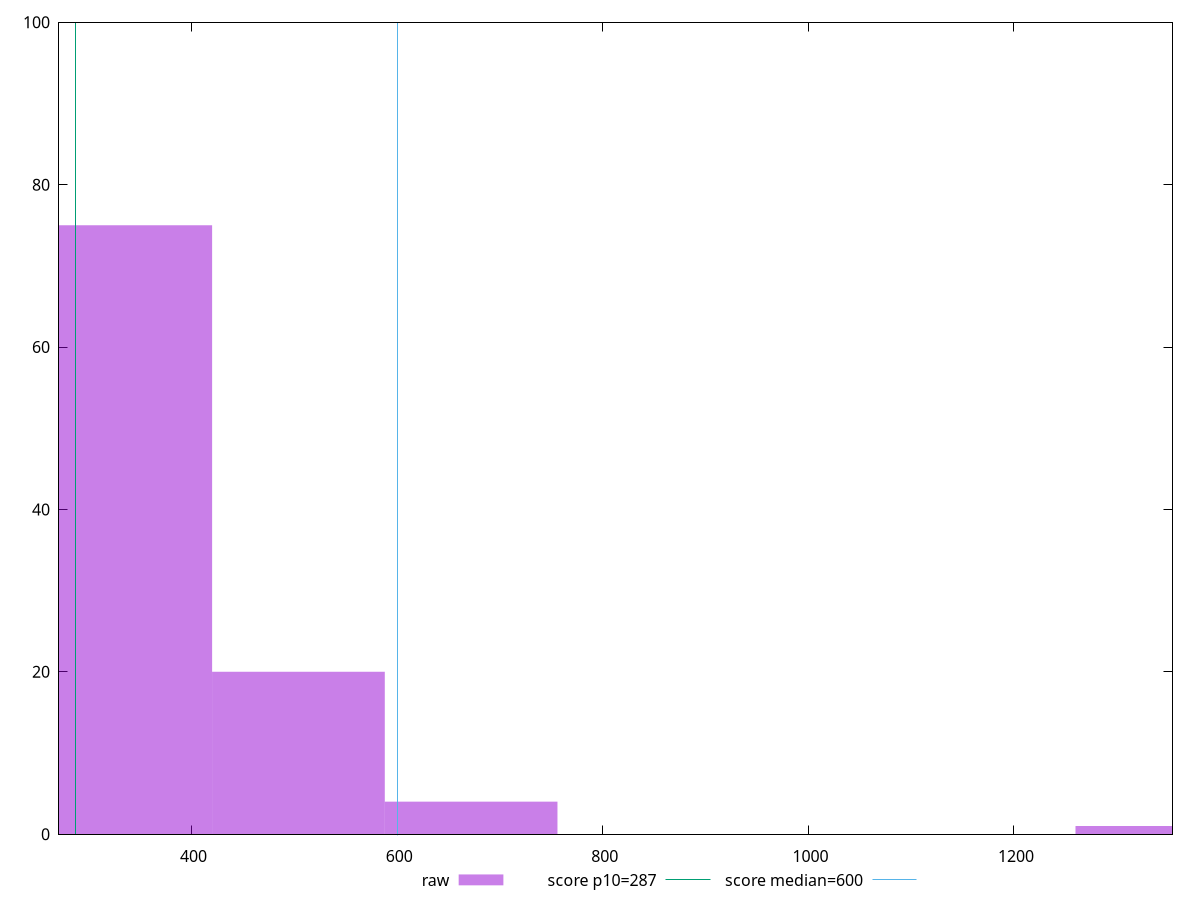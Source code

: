 reset

$raw <<EOF
335.9584753521424 75
503.9377130282136 20
1343.8339014085695 1
671.9169507042848 4
EOF

set key outside below
set boxwidth 167.9792376760712
set xrange [271:1354.212]
set yrange [0:100]
set trange [0:100]
set style fill transparent solid 0.5 noborder

set parametric
set terminal svg size 640, 490 enhanced background rgb 'white'
set output "reprap/total-blocking-time/samples/pages+cached+noexternal+nomedia+nocss/raw/histogram.svg"

plot $raw title "raw" with boxes, \
     287,t title "score p10=287", \
     600,t title "score median=600"

reset
